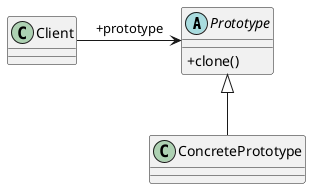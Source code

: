 @startuml

skinparam classAttributeIconSize 0

abstract class Prototype{
    +clone()
}
Client -> Prototype:+prototype
Prototype <|-- ConcretePrototype

@enduml